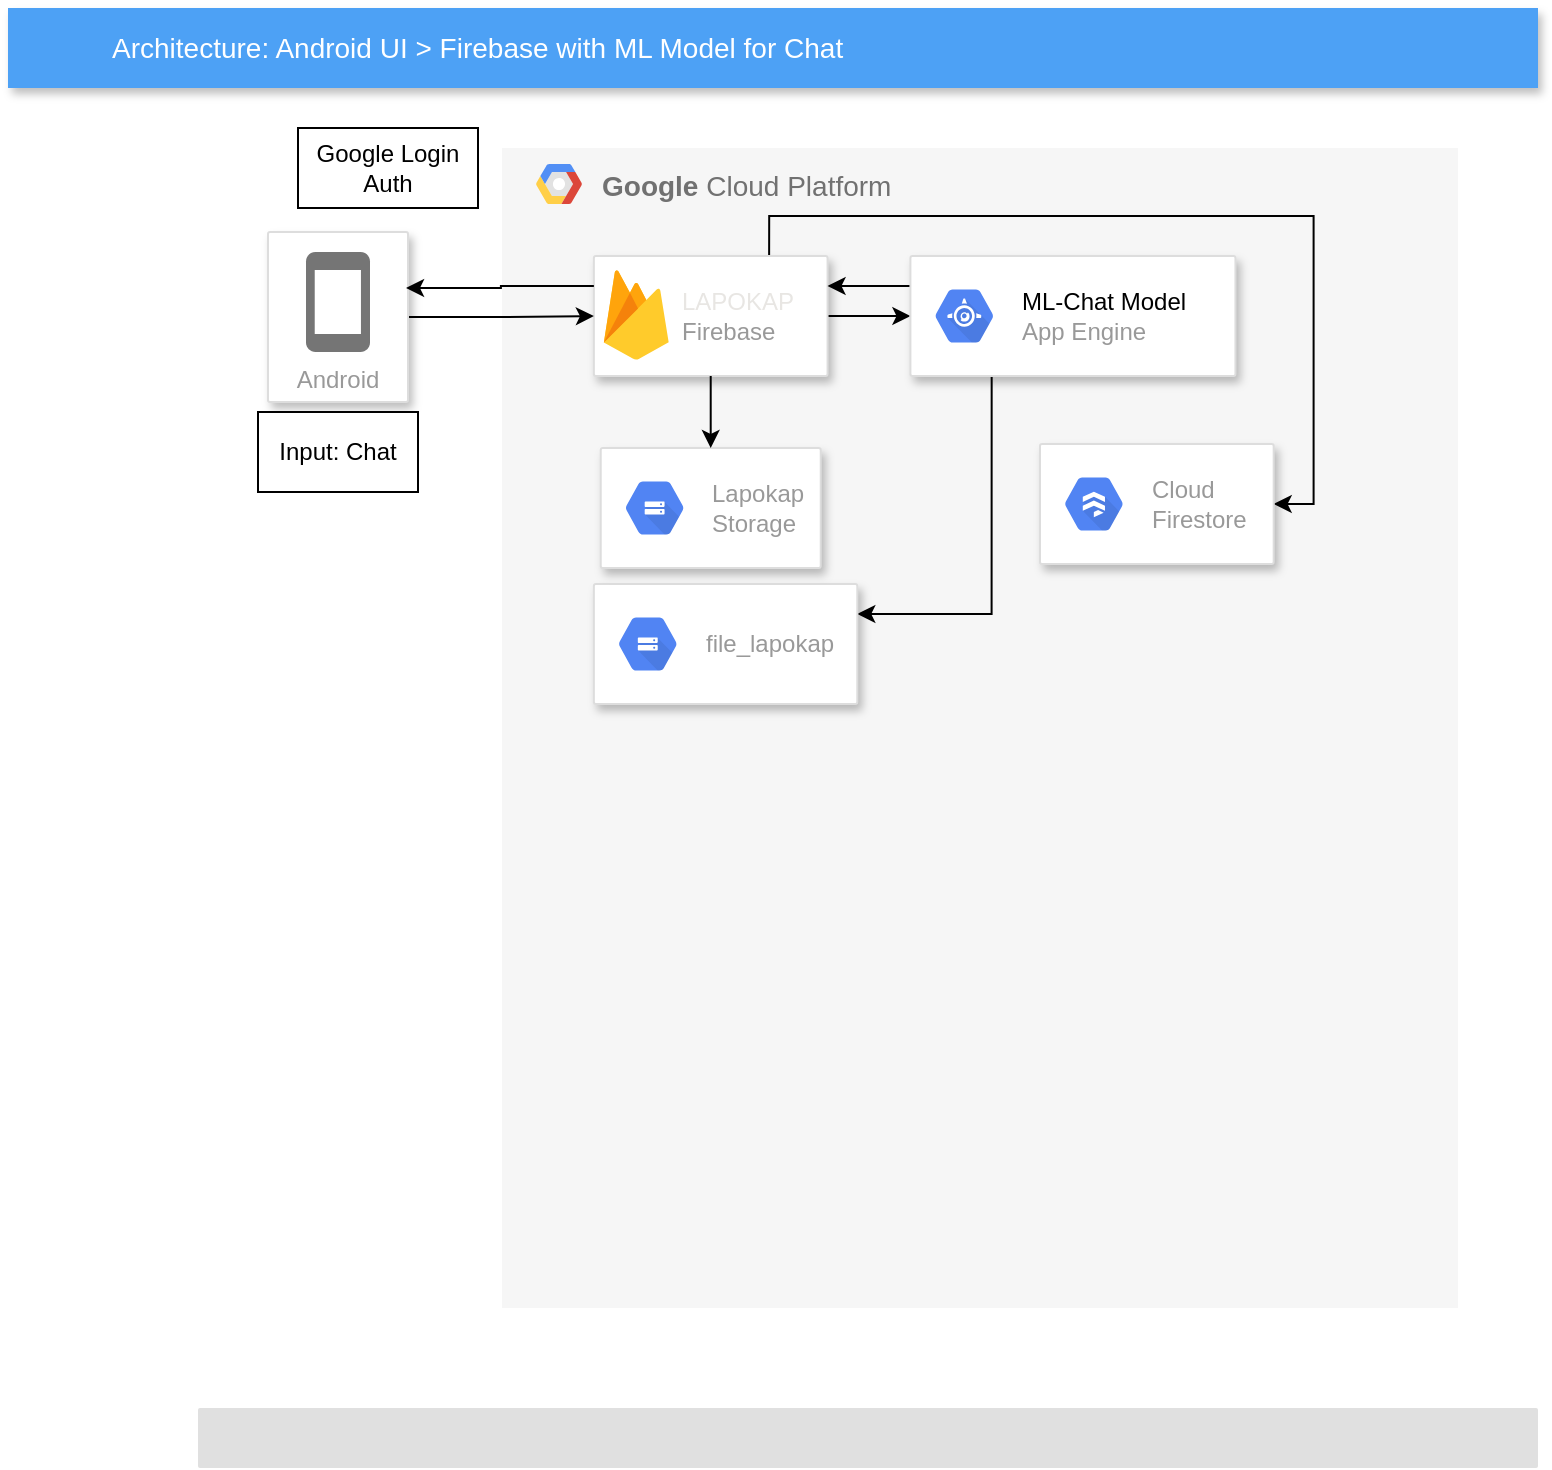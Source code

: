 <mxfile version="14.7.6" type="github">
  <diagram id="f106602c-feb2-e66a-4537-3a34d633f6aa" name="Page-1">
    <mxGraphModel dx="1240" dy="689" grid="0" gridSize="10" guides="1" tooltips="1" connect="1" arrows="1" fold="1" page="1" pageScale="1" pageWidth="1169" pageHeight="827" background="none" math="0" shadow="0">
      <root>
        <mxCell id="0" />
        <mxCell id="1" parent="0" />
        <mxCell id="14" value="&lt;b&gt;Google &lt;/b&gt;Cloud Platform" style="fillColor=#F6F6F6;strokeColor=none;shadow=0;gradientColor=none;fontSize=14;align=left;spacing=10;fontColor=#717171;9E9E9E;verticalAlign=top;spacingTop=-4;fontStyle=0;spacingLeft=40;html=1;" parent="1" vertex="1">
          <mxGeometry x="332" y="110" width="478" height="580" as="geometry" />
        </mxCell>
        <mxCell id="15" value="" style="shape=mxgraph.gcp2.google_cloud_platform;fillColor=#F6F6F6;strokeColor=none;shadow=0;gradientColor=none;" parent="14" vertex="1">
          <mxGeometry width="23" height="20" relative="1" as="geometry">
            <mxPoint x="17" y="8" as="offset" />
          </mxGeometry>
        </mxCell>
        <mxCell id="OtPVBB2EnPBVkjYZaikN-47" style="edgeStyle=orthogonalEdgeStyle;rounded=0;orthogonalLoop=1;jettySize=auto;html=1;exitX=1;exitY=0.5;exitDx=0;exitDy=0;" edge="1" parent="14" source="OtPVBB2EnPBVkjYZaikN-27" target="OtPVBB2EnPBVkjYZaikN-44">
          <mxGeometry relative="1" as="geometry" />
        </mxCell>
        <mxCell id="OtPVBB2EnPBVkjYZaikN-59" style="edgeStyle=orthogonalEdgeStyle;rounded=0;orthogonalLoop=1;jettySize=auto;html=1;exitX=0.75;exitY=0;exitDx=0;exitDy=0;entryX=1;entryY=0.5;entryDx=0;entryDy=0;" edge="1" parent="14" source="OtPVBB2EnPBVkjYZaikN-27" target="OtPVBB2EnPBVkjYZaikN-30">
          <mxGeometry relative="1" as="geometry" />
        </mxCell>
        <mxCell id="OtPVBB2EnPBVkjYZaikN-27" value="" style="strokeColor=#dddddd;shadow=1;strokeWidth=1;rounded=1;absoluteArcSize=1;arcSize=2;" vertex="1" parent="14">
          <mxGeometry x="45.933" y="54" width="116.844" height="60" as="geometry" />
        </mxCell>
        <mxCell id="OtPVBB2EnPBVkjYZaikN-28" value="&lt;font color=&quot;#e8e6e3&quot;&gt;LAPOKAP&lt;/font&gt;&lt;br&gt;Firebase" style="dashed=0;connectable=0;html=1;fillColor=#5184F3;strokeColor=none;shape=mxgraph.gcp2.firebase;part=1;labelPosition=right;verticalLabelPosition=middle;align=left;verticalAlign=middle;spacingLeft=5;fontColor=#999999;fontSize=12;" vertex="1" parent="OtPVBB2EnPBVkjYZaikN-27">
          <mxGeometry width="32.4" height="45" relative="1" as="geometry">
            <mxPoint x="5" y="7" as="offset" />
          </mxGeometry>
        </mxCell>
        <mxCell id="OtPVBB2EnPBVkjYZaikN-49" style="edgeStyle=orthogonalEdgeStyle;rounded=0;orthogonalLoop=1;jettySize=auto;html=1;exitX=0;exitY=0.25;exitDx=0;exitDy=0;entryX=1;entryY=0.25;entryDx=0;entryDy=0;" edge="1" parent="14" source="OtPVBB2EnPBVkjYZaikN-44" target="OtPVBB2EnPBVkjYZaikN-27">
          <mxGeometry relative="1" as="geometry" />
        </mxCell>
        <mxCell id="OtPVBB2EnPBVkjYZaikN-53" style="edgeStyle=orthogonalEdgeStyle;rounded=0;orthogonalLoop=1;jettySize=auto;html=1;exitX=0.25;exitY=1;exitDx=0;exitDy=0;entryX=1;entryY=0.25;entryDx=0;entryDy=0;" edge="1" parent="14" source="OtPVBB2EnPBVkjYZaikN-44" target="OtPVBB2EnPBVkjYZaikN-51">
          <mxGeometry relative="1" as="geometry" />
        </mxCell>
        <mxCell id="OtPVBB2EnPBVkjYZaikN-44" value="" style="strokeColor=#dddddd;shadow=1;strokeWidth=1;rounded=1;absoluteArcSize=1;arcSize=2;" vertex="1" parent="14">
          <mxGeometry x="204.204" y="54" width="162.52" height="60" as="geometry" />
        </mxCell>
        <mxCell id="OtPVBB2EnPBVkjYZaikN-45" value="&lt;font color=&quot;#000000&quot;&gt;ML-Chat Model&lt;/font&gt;&lt;br&gt;App Engine" style="dashed=0;connectable=0;html=1;fillColor=#5184F3;strokeColor=none;shape=mxgraph.gcp2.hexIcon;prIcon=app_engine;part=1;labelPosition=right;verticalLabelPosition=middle;align=left;verticalAlign=middle;spacingLeft=5;fontColor=#999999;fontSize=12;" vertex="1" parent="OtPVBB2EnPBVkjYZaikN-44">
          <mxGeometry y="0.5" width="44" height="39" relative="1" as="geometry">
            <mxPoint x="5" y="-19.5" as="offset" />
          </mxGeometry>
        </mxCell>
        <mxCell id="OtPVBB2EnPBVkjYZaikN-51" value="" style="strokeColor=#dddddd;shadow=1;strokeWidth=1;rounded=1;absoluteArcSize=1;arcSize=2;" vertex="1" parent="14">
          <mxGeometry x="45.933" y="218" width="131.716" height="60" as="geometry" />
        </mxCell>
        <mxCell id="OtPVBB2EnPBVkjYZaikN-52" value="file_lapokap" style="dashed=0;connectable=0;html=1;fillColor=#5184F3;strokeColor=none;shape=mxgraph.gcp2.hexIcon;prIcon=cloud_storage;part=1;labelPosition=right;verticalLabelPosition=middle;align=left;verticalAlign=middle;spacingLeft=5;fontColor=#999999;fontSize=12;" vertex="1" parent="OtPVBB2EnPBVkjYZaikN-51">
          <mxGeometry y="0.5" width="44" height="39" relative="1" as="geometry">
            <mxPoint x="5" y="-19.5" as="offset" />
          </mxGeometry>
        </mxCell>
        <mxCell id="OtPVBB2EnPBVkjYZaikN-30" value="" style="strokeColor=#dddddd;shadow=1;strokeWidth=1;rounded=1;absoluteArcSize=1;arcSize=2;" vertex="1" parent="14">
          <mxGeometry x="269" y="148" width="116.844" height="60" as="geometry" />
        </mxCell>
        <mxCell id="OtPVBB2EnPBVkjYZaikN-31" value="Cloud&#xa;Firestore" style="dashed=0;connectable=0;html=1;fillColor=#5184F3;strokeColor=none;shape=mxgraph.gcp2.hexIcon;prIcon=cloud_firestore;part=1;labelPosition=right;verticalLabelPosition=middle;align=left;verticalAlign=middle;spacingLeft=5;fontColor=#999999;fontSize=12;" vertex="1" parent="OtPVBB2EnPBVkjYZaikN-30">
          <mxGeometry y="0.5" width="44" height="39" relative="1" as="geometry">
            <mxPoint x="5" y="-19.5" as="offset" />
          </mxGeometry>
        </mxCell>
        <mxCell id="OtPVBB2EnPBVkjYZaikN-32" value="" style="strokeColor=#dddddd;shadow=1;strokeWidth=1;rounded=1;absoluteArcSize=1;arcSize=2;" vertex="1" parent="14">
          <mxGeometry x="49.36" y="150" width="110" height="60" as="geometry" />
        </mxCell>
        <mxCell id="OtPVBB2EnPBVkjYZaikN-33" value="Lapokap&lt;br&gt;Storage" style="dashed=0;connectable=0;html=1;fillColor=#5184F3;strokeColor=none;shape=mxgraph.gcp2.hexIcon;prIcon=cloud_storage;part=1;labelPosition=right;verticalLabelPosition=middle;align=left;verticalAlign=middle;spacingLeft=5;fontColor=#999999;fontSize=12;" vertex="1" parent="OtPVBB2EnPBVkjYZaikN-32">
          <mxGeometry y="0.5" width="44" height="39" relative="1" as="geometry">
            <mxPoint x="5" y="-19.5" as="offset" />
          </mxGeometry>
        </mxCell>
        <mxCell id="OtPVBB2EnPBVkjYZaikN-48" style="edgeStyle=orthogonalEdgeStyle;rounded=0;orthogonalLoop=1;jettySize=auto;html=1;exitX=0.5;exitY=1;exitDx=0;exitDy=0;entryX=0.5;entryY=0;entryDx=0;entryDy=0;" edge="1" parent="14" source="OtPVBB2EnPBVkjYZaikN-27" target="OtPVBB2EnPBVkjYZaikN-32">
          <mxGeometry relative="1" as="geometry" />
        </mxCell>
        <mxCell id="2" value="Architecture: Android UI &amp;gt; Firebase with ML Model for Chat" style="fillColor=#4DA1F5;strokeColor=none;shadow=1;gradientColor=none;fontSize=14;align=left;spacingLeft=50;fontColor=#ffffff;html=1;" parent="1" vertex="1">
          <mxGeometry x="85" y="40" width="765" height="40" as="geometry" />
        </mxCell>
        <mxCell id="16" value="" style="rounded=1;absoluteArcSize=1;arcSize=2;html=1;strokeColor=none;gradientColor=none;shadow=0;dashed=0;strokeColor=none;fontSize=12;fontColor=#9E9E9E;align=left;verticalAlign=top;spacing=10;spacingTop=-4;fillColor=#E0E0E0;" parent="1" vertex="1">
          <mxGeometry x="180" y="740" width="670" height="30" as="geometry" />
        </mxCell>
        <mxCell id="OtPVBB2EnPBVkjYZaikN-57" style="edgeStyle=orthogonalEdgeStyle;rounded=0;orthogonalLoop=1;jettySize=auto;html=1;exitX=1;exitY=0.5;exitDx=0;exitDy=0;entryX=0;entryY=0.5;entryDx=0;entryDy=0;" edge="1" parent="1" source="OtPVBB2EnPBVkjYZaikN-25" target="OtPVBB2EnPBVkjYZaikN-27">
          <mxGeometry relative="1" as="geometry" />
        </mxCell>
        <mxCell id="OtPVBB2EnPBVkjYZaikN-25" value="Android" style="strokeColor=#dddddd;shadow=1;strokeWidth=1;rounded=1;absoluteArcSize=1;arcSize=2;labelPosition=center;verticalLabelPosition=middle;align=center;verticalAlign=bottom;spacingLeft=0;fontColor=#999999;fontSize=12;whiteSpace=wrap;spacingBottom=2;" vertex="1" parent="1">
          <mxGeometry x="215" y="152" width="70" height="85" as="geometry" />
        </mxCell>
        <mxCell id="OtPVBB2EnPBVkjYZaikN-26" value="" style="dashed=0;connectable=0;html=1;fillColor=#757575;strokeColor=none;shape=mxgraph.gcp2.phone;part=1;" vertex="1" parent="OtPVBB2EnPBVkjYZaikN-25">
          <mxGeometry x="0.5" width="32" height="50" relative="1" as="geometry">
            <mxPoint x="-16" y="10" as="offset" />
          </mxGeometry>
        </mxCell>
        <mxCell id="OtPVBB2EnPBVkjYZaikN-36" value="Input: Chat" style="whiteSpace=wrap;html=1;align=center;" vertex="1" parent="1">
          <mxGeometry x="210" y="242" width="80" height="40" as="geometry" />
        </mxCell>
        <mxCell id="OtPVBB2EnPBVkjYZaikN-37" value="" style="shape=image;html=1;verticalAlign=top;verticalLabelPosition=bottom;labelBackgroundColor=#ffffff;imageAspect=0;aspect=fixed;image=https://cdn4.iconfinder.com/data/icons/essential-app-2/16/user-avatar-human-admin-login-128.png" vertex="1" parent="1">
          <mxGeometry x="175" y="92" width="48" height="48" as="geometry" />
        </mxCell>
        <mxCell id="OtPVBB2EnPBVkjYZaikN-38" value="Google Login Auth" style="whiteSpace=wrap;html=1;" vertex="1" parent="1">
          <mxGeometry x="230" y="100" width="90" height="40" as="geometry" />
        </mxCell>
        <mxCell id="OtPVBB2EnPBVkjYZaikN-58" style="edgeStyle=orthogonalEdgeStyle;rounded=0;orthogonalLoop=1;jettySize=auto;html=1;exitX=0;exitY=0.25;exitDx=0;exitDy=0;entryX=0.986;entryY=0.329;entryDx=0;entryDy=0;entryPerimeter=0;" edge="1" parent="1" source="OtPVBB2EnPBVkjYZaikN-27" target="OtPVBB2EnPBVkjYZaikN-25">
          <mxGeometry relative="1" as="geometry" />
        </mxCell>
      </root>
    </mxGraphModel>
  </diagram>
</mxfile>
